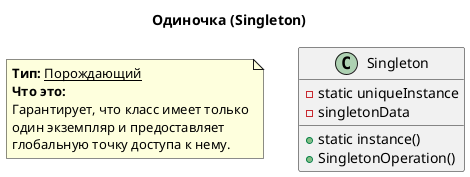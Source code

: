 @startuml

title Одиночка (Singleton)

note as INFO
<b>Тип:</b> <u>Порождающий</u>
<b>Что это:</b>
Гарантирует, что класс имеет только
один экземпляр и предоставляет
глобальную точку доступа к нему.
endnote

class Singleton{
    -static uniqueInstance
    -singletonData
    +static instance()
    +SingletonOperation()
}

@enduml